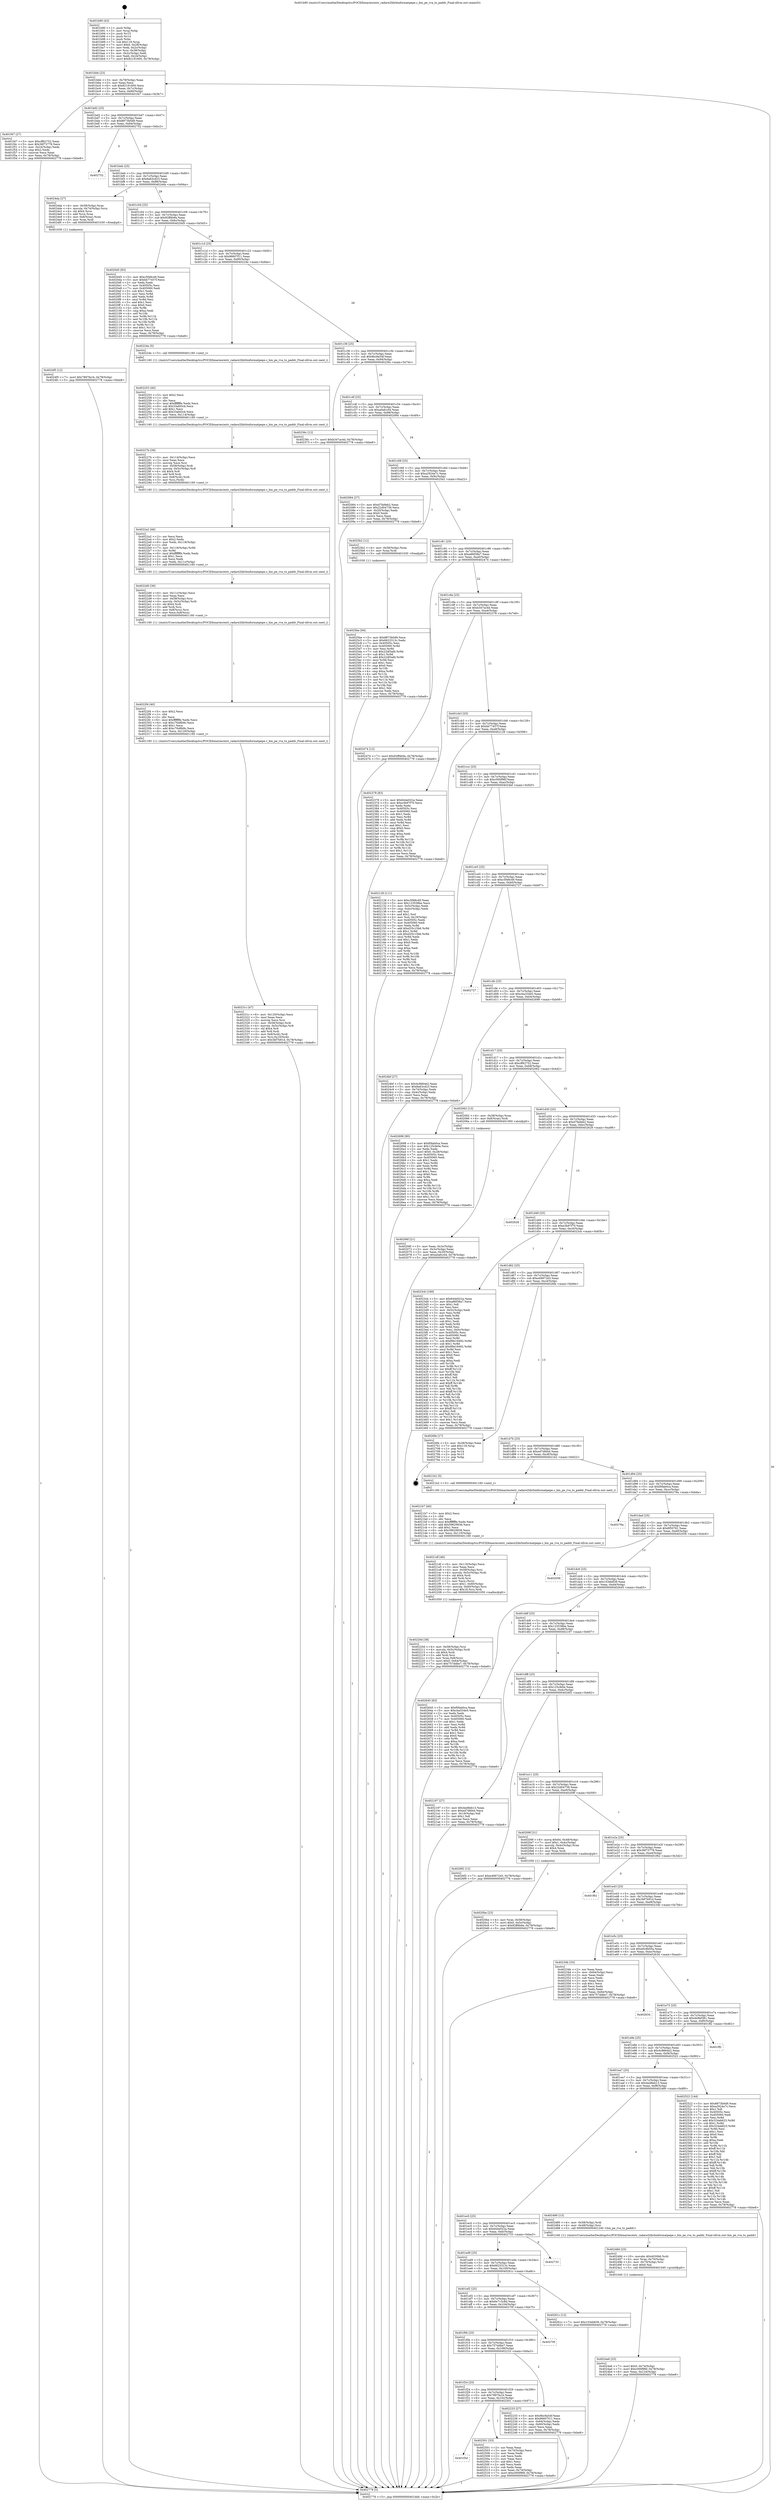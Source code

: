 digraph "0x401b90" {
  label = "0x401b90 (/mnt/c/Users/mathe/Desktop/tcc/POCII/binaries/extr_radare2librbinformatpepe.c_bin_pe_rva_to_paddr_Final-ollvm.out::main(0))"
  labelloc = "t"
  node[shape=record]

  Entry [label="",width=0.3,height=0.3,shape=circle,fillcolor=black,style=filled]
  "0x401bbb" [label="{
     0x401bbb [23]\l
     | [instrs]\l
     &nbsp;&nbsp;0x401bbb \<+3\>: mov -0x78(%rbp),%eax\l
     &nbsp;&nbsp;0x401bbe \<+2\>: mov %eax,%ecx\l
     &nbsp;&nbsp;0x401bc0 \<+6\>: sub $0x82191600,%ecx\l
     &nbsp;&nbsp;0x401bc6 \<+3\>: mov %eax,-0x7c(%rbp)\l
     &nbsp;&nbsp;0x401bc9 \<+3\>: mov %ecx,-0x80(%rbp)\l
     &nbsp;&nbsp;0x401bcc \<+6\>: je 0000000000401f47 \<main+0x3b7\>\l
  }"]
  "0x401f47" [label="{
     0x401f47 [27]\l
     | [instrs]\l
     &nbsp;&nbsp;0x401f47 \<+5\>: mov $0xcff42752,%eax\l
     &nbsp;&nbsp;0x401f4c \<+5\>: mov $0x36f73778,%ecx\l
     &nbsp;&nbsp;0x401f51 \<+3\>: mov -0x24(%rbp),%edx\l
     &nbsp;&nbsp;0x401f54 \<+3\>: cmp $0x2,%edx\l
     &nbsp;&nbsp;0x401f57 \<+3\>: cmovne %ecx,%eax\l
     &nbsp;&nbsp;0x401f5a \<+3\>: mov %eax,-0x78(%rbp)\l
     &nbsp;&nbsp;0x401f5d \<+5\>: jmp 0000000000402778 \<main+0xbe8\>\l
  }"]
  "0x401bd2" [label="{
     0x401bd2 [25]\l
     | [instrs]\l
     &nbsp;&nbsp;0x401bd2 \<+5\>: jmp 0000000000401bd7 \<main+0x47\>\l
     &nbsp;&nbsp;0x401bd7 \<+3\>: mov -0x7c(%rbp),%eax\l
     &nbsp;&nbsp;0x401bda \<+5\>: sub $0x8873b0d9,%eax\l
     &nbsp;&nbsp;0x401bdf \<+6\>: mov %eax,-0x84(%rbp)\l
     &nbsp;&nbsp;0x401be5 \<+6\>: je 0000000000402752 \<main+0xbc2\>\l
  }"]
  "0x402778" [label="{
     0x402778 [5]\l
     | [instrs]\l
     &nbsp;&nbsp;0x402778 \<+5\>: jmp 0000000000401bbb \<main+0x2b\>\l
  }"]
  "0x401b90" [label="{
     0x401b90 [43]\l
     | [instrs]\l
     &nbsp;&nbsp;0x401b90 \<+1\>: push %rbp\l
     &nbsp;&nbsp;0x401b91 \<+3\>: mov %rsp,%rbp\l
     &nbsp;&nbsp;0x401b94 \<+2\>: push %r15\l
     &nbsp;&nbsp;0x401b96 \<+2\>: push %r14\l
     &nbsp;&nbsp;0x401b98 \<+1\>: push %rbx\l
     &nbsp;&nbsp;0x401b99 \<+7\>: sub $0x118,%rsp\l
     &nbsp;&nbsp;0x401ba0 \<+7\>: movl $0x0,-0x28(%rbp)\l
     &nbsp;&nbsp;0x401ba7 \<+3\>: mov %edi,-0x2c(%rbp)\l
     &nbsp;&nbsp;0x401baa \<+4\>: mov %rsi,-0x38(%rbp)\l
     &nbsp;&nbsp;0x401bae \<+3\>: mov -0x2c(%rbp),%edi\l
     &nbsp;&nbsp;0x401bb1 \<+3\>: mov %edi,-0x24(%rbp)\l
     &nbsp;&nbsp;0x401bb4 \<+7\>: movl $0x82191600,-0x78(%rbp)\l
  }"]
  Exit [label="",width=0.3,height=0.3,shape=circle,fillcolor=black,style=filled,peripheries=2]
  "0x402752" [label="{
     0x402752\l
  }", style=dashed]
  "0x401beb" [label="{
     0x401beb [25]\l
     | [instrs]\l
     &nbsp;&nbsp;0x401beb \<+5\>: jmp 0000000000401bf0 \<main+0x60\>\l
     &nbsp;&nbsp;0x401bf0 \<+3\>: mov -0x7c(%rbp),%eax\l
     &nbsp;&nbsp;0x401bf3 \<+5\>: sub $0x8a63cd23,%eax\l
     &nbsp;&nbsp;0x401bf8 \<+6\>: mov %eax,-0x88(%rbp)\l
     &nbsp;&nbsp;0x401bfe \<+6\>: je 00000000004024da \<main+0x94a\>\l
  }"]
  "0x4025be" [label="{
     0x4025be [94]\l
     | [instrs]\l
     &nbsp;&nbsp;0x4025be \<+5\>: mov $0x8873b0d9,%ecx\l
     &nbsp;&nbsp;0x4025c3 \<+5\>: mov $0x6623313c,%edx\l
     &nbsp;&nbsp;0x4025c8 \<+7\>: mov 0x40505c,%esi\l
     &nbsp;&nbsp;0x4025cf \<+8\>: mov 0x405060,%r8d\l
     &nbsp;&nbsp;0x4025d7 \<+3\>: mov %esi,%r9d\l
     &nbsp;&nbsp;0x4025da \<+7\>: sub $0x22df3afd,%r9d\l
     &nbsp;&nbsp;0x4025e1 \<+4\>: sub $0x1,%r9d\l
     &nbsp;&nbsp;0x4025e5 \<+7\>: add $0x22df3afd,%r9d\l
     &nbsp;&nbsp;0x4025ec \<+4\>: imul %r9d,%esi\l
     &nbsp;&nbsp;0x4025f0 \<+3\>: and $0x1,%esi\l
     &nbsp;&nbsp;0x4025f3 \<+3\>: cmp $0x0,%esi\l
     &nbsp;&nbsp;0x4025f6 \<+4\>: sete %r10b\l
     &nbsp;&nbsp;0x4025fa \<+4\>: cmp $0xa,%r8d\l
     &nbsp;&nbsp;0x4025fe \<+4\>: setl %r11b\l
     &nbsp;&nbsp;0x402602 \<+3\>: mov %r10b,%bl\l
     &nbsp;&nbsp;0x402605 \<+3\>: and %r11b,%bl\l
     &nbsp;&nbsp;0x402608 \<+3\>: xor %r11b,%r10b\l
     &nbsp;&nbsp;0x40260b \<+3\>: or %r10b,%bl\l
     &nbsp;&nbsp;0x40260e \<+3\>: test $0x1,%bl\l
     &nbsp;&nbsp;0x402611 \<+3\>: cmovne %edx,%ecx\l
     &nbsp;&nbsp;0x402614 \<+3\>: mov %ecx,-0x78(%rbp)\l
     &nbsp;&nbsp;0x402617 \<+5\>: jmp 0000000000402778 \<main+0xbe8\>\l
  }"]
  "0x4024da" [label="{
     0x4024da [27]\l
     | [instrs]\l
     &nbsp;&nbsp;0x4024da \<+4\>: mov -0x58(%rbp),%rax\l
     &nbsp;&nbsp;0x4024de \<+4\>: movslq -0x74(%rbp),%rcx\l
     &nbsp;&nbsp;0x4024e2 \<+4\>: shl $0x4,%rcx\l
     &nbsp;&nbsp;0x4024e6 \<+3\>: add %rcx,%rax\l
     &nbsp;&nbsp;0x4024e9 \<+4\>: mov 0x8(%rax),%rax\l
     &nbsp;&nbsp;0x4024ed \<+3\>: mov %rax,%rdi\l
     &nbsp;&nbsp;0x4024f0 \<+5\>: call 0000000000401030 \<free@plt\>\l
     | [calls]\l
     &nbsp;&nbsp;0x401030 \{1\} (unknown)\l
  }"]
  "0x401c04" [label="{
     0x401c04 [25]\l
     | [instrs]\l
     &nbsp;&nbsp;0x401c04 \<+5\>: jmp 0000000000401c09 \<main+0x79\>\l
     &nbsp;&nbsp;0x401c09 \<+3\>: mov -0x7c(%rbp),%eax\l
     &nbsp;&nbsp;0x401c0c \<+5\>: sub $0x92ff4b9a,%eax\l
     &nbsp;&nbsp;0x401c11 \<+6\>: mov %eax,-0x8c(%rbp)\l
     &nbsp;&nbsp;0x401c17 \<+6\>: je 00000000004020d5 \<main+0x545\>\l
  }"]
  "0x401f3d" [label="{
     0x401f3d\l
  }", style=dashed]
  "0x4020d5" [label="{
     0x4020d5 [83]\l
     | [instrs]\l
     &nbsp;&nbsp;0x4020d5 \<+5\>: mov $0xc5f48c49,%eax\l
     &nbsp;&nbsp;0x4020da \<+5\>: mov $0xbb77457f,%ecx\l
     &nbsp;&nbsp;0x4020df \<+2\>: xor %edx,%edx\l
     &nbsp;&nbsp;0x4020e1 \<+7\>: mov 0x40505c,%esi\l
     &nbsp;&nbsp;0x4020e8 \<+7\>: mov 0x405060,%edi\l
     &nbsp;&nbsp;0x4020ef \<+3\>: sub $0x1,%edx\l
     &nbsp;&nbsp;0x4020f2 \<+3\>: mov %esi,%r8d\l
     &nbsp;&nbsp;0x4020f5 \<+3\>: add %edx,%r8d\l
     &nbsp;&nbsp;0x4020f8 \<+4\>: imul %r8d,%esi\l
     &nbsp;&nbsp;0x4020fc \<+3\>: and $0x1,%esi\l
     &nbsp;&nbsp;0x4020ff \<+3\>: cmp $0x0,%esi\l
     &nbsp;&nbsp;0x402102 \<+4\>: sete %r9b\l
     &nbsp;&nbsp;0x402106 \<+3\>: cmp $0xa,%edi\l
     &nbsp;&nbsp;0x402109 \<+4\>: setl %r10b\l
     &nbsp;&nbsp;0x40210d \<+3\>: mov %r9b,%r11b\l
     &nbsp;&nbsp;0x402110 \<+3\>: and %r10b,%r11b\l
     &nbsp;&nbsp;0x402113 \<+3\>: xor %r10b,%r9b\l
     &nbsp;&nbsp;0x402116 \<+3\>: or %r9b,%r11b\l
     &nbsp;&nbsp;0x402119 \<+4\>: test $0x1,%r11b\l
     &nbsp;&nbsp;0x40211d \<+3\>: cmovne %ecx,%eax\l
     &nbsp;&nbsp;0x402120 \<+3\>: mov %eax,-0x78(%rbp)\l
     &nbsp;&nbsp;0x402123 \<+5\>: jmp 0000000000402778 \<main+0xbe8\>\l
  }"]
  "0x401c1d" [label="{
     0x401c1d [25]\l
     | [instrs]\l
     &nbsp;&nbsp;0x401c1d \<+5\>: jmp 0000000000401c22 \<main+0x92\>\l
     &nbsp;&nbsp;0x401c22 \<+3\>: mov -0x7c(%rbp),%eax\l
     &nbsp;&nbsp;0x401c25 \<+5\>: sub $0x96607f11,%eax\l
     &nbsp;&nbsp;0x401c2a \<+6\>: mov %eax,-0x90(%rbp)\l
     &nbsp;&nbsp;0x401c30 \<+6\>: je 000000000040224e \<main+0x6be\>\l
  }"]
  "0x402501" [label="{
     0x402501 [33]\l
     | [instrs]\l
     &nbsp;&nbsp;0x402501 \<+2\>: xor %eax,%eax\l
     &nbsp;&nbsp;0x402503 \<+3\>: mov -0x74(%rbp),%ecx\l
     &nbsp;&nbsp;0x402506 \<+2\>: mov %eax,%edx\l
     &nbsp;&nbsp;0x402508 \<+2\>: sub %ecx,%edx\l
     &nbsp;&nbsp;0x40250a \<+2\>: mov %eax,%ecx\l
     &nbsp;&nbsp;0x40250c \<+3\>: sub $0x1,%ecx\l
     &nbsp;&nbsp;0x40250f \<+2\>: add %ecx,%edx\l
     &nbsp;&nbsp;0x402511 \<+2\>: sub %edx,%eax\l
     &nbsp;&nbsp;0x402513 \<+3\>: mov %eax,-0x74(%rbp)\l
     &nbsp;&nbsp;0x402516 \<+7\>: movl $0xc000f96f,-0x78(%rbp)\l
     &nbsp;&nbsp;0x40251d \<+5\>: jmp 0000000000402778 \<main+0xbe8\>\l
  }"]
  "0x40224e" [label="{
     0x40224e [5]\l
     | [instrs]\l
     &nbsp;&nbsp;0x40224e \<+5\>: call 0000000000401160 \<next_i\>\l
     | [calls]\l
     &nbsp;&nbsp;0x401160 \{1\} (/mnt/c/Users/mathe/Desktop/tcc/POCII/binaries/extr_radare2librbinformatpepe.c_bin_pe_rva_to_paddr_Final-ollvm.out::next_i)\l
  }"]
  "0x401c36" [label="{
     0x401c36 [25]\l
     | [instrs]\l
     &nbsp;&nbsp;0x401c36 \<+5\>: jmp 0000000000401c3b \<main+0xab\>\l
     &nbsp;&nbsp;0x401c3b \<+3\>: mov -0x7c(%rbp),%eax\l
     &nbsp;&nbsp;0x401c3e \<+5\>: sub $0x9bc9a54f,%eax\l
     &nbsp;&nbsp;0x401c43 \<+6\>: mov %eax,-0x94(%rbp)\l
     &nbsp;&nbsp;0x401c49 \<+6\>: je 000000000040236c \<main+0x7dc\>\l
  }"]
  "0x4024f5" [label="{
     0x4024f5 [12]\l
     | [instrs]\l
     &nbsp;&nbsp;0x4024f5 \<+7\>: movl $0x7897fa1b,-0x78(%rbp)\l
     &nbsp;&nbsp;0x4024fc \<+5\>: jmp 0000000000402778 \<main+0xbe8\>\l
  }"]
  "0x40236c" [label="{
     0x40236c [12]\l
     | [instrs]\l
     &nbsp;&nbsp;0x40236c \<+7\>: movl $0xb347ac4d,-0x78(%rbp)\l
     &nbsp;&nbsp;0x402373 \<+5\>: jmp 0000000000402778 \<main+0xbe8\>\l
  }"]
  "0x401c4f" [label="{
     0x401c4f [25]\l
     | [instrs]\l
     &nbsp;&nbsp;0x401c4f \<+5\>: jmp 0000000000401c54 \<main+0xc4\>\l
     &nbsp;&nbsp;0x401c54 \<+3\>: mov -0x7c(%rbp),%eax\l
     &nbsp;&nbsp;0x401c57 \<+5\>: sub $0xa0afcc04,%eax\l
     &nbsp;&nbsp;0x401c5c \<+6\>: mov %eax,-0x98(%rbp)\l
     &nbsp;&nbsp;0x401c62 \<+6\>: je 0000000000402084 \<main+0x4f4\>\l
  }"]
  "0x4024a6" [label="{
     0x4024a6 [25]\l
     | [instrs]\l
     &nbsp;&nbsp;0x4024a6 \<+7\>: movl $0x0,-0x74(%rbp)\l
     &nbsp;&nbsp;0x4024ad \<+7\>: movl $0xc000f96f,-0x78(%rbp)\l
     &nbsp;&nbsp;0x4024b4 \<+6\>: mov %eax,-0x124(%rbp)\l
     &nbsp;&nbsp;0x4024ba \<+5\>: jmp 0000000000402778 \<main+0xbe8\>\l
  }"]
  "0x402084" [label="{
     0x402084 [27]\l
     | [instrs]\l
     &nbsp;&nbsp;0x402084 \<+5\>: mov $0xd7fa9eb2,%eax\l
     &nbsp;&nbsp;0x402089 \<+5\>: mov $0x22d04739,%ecx\l
     &nbsp;&nbsp;0x40208e \<+3\>: mov -0x20(%rbp),%edx\l
     &nbsp;&nbsp;0x402091 \<+3\>: cmp $0x0,%edx\l
     &nbsp;&nbsp;0x402094 \<+3\>: cmove %ecx,%eax\l
     &nbsp;&nbsp;0x402097 \<+3\>: mov %eax,-0x78(%rbp)\l
     &nbsp;&nbsp;0x40209a \<+5\>: jmp 0000000000402778 \<main+0xbe8\>\l
  }"]
  "0x401c68" [label="{
     0x401c68 [25]\l
     | [instrs]\l
     &nbsp;&nbsp;0x401c68 \<+5\>: jmp 0000000000401c6d \<main+0xdd\>\l
     &nbsp;&nbsp;0x401c6d \<+3\>: mov -0x7c(%rbp),%eax\l
     &nbsp;&nbsp;0x401c70 \<+5\>: sub $0xa2924a7c,%eax\l
     &nbsp;&nbsp;0x401c75 \<+6\>: mov %eax,-0x9c(%rbp)\l
     &nbsp;&nbsp;0x401c7b \<+6\>: je 00000000004025b2 \<main+0xa22\>\l
  }"]
  "0x40248d" [label="{
     0x40248d [25]\l
     | [instrs]\l
     &nbsp;&nbsp;0x40248d \<+10\>: movabs $0x4030b6,%rdi\l
     &nbsp;&nbsp;0x402497 \<+4\>: mov %rax,-0x70(%rbp)\l
     &nbsp;&nbsp;0x40249b \<+4\>: mov -0x70(%rbp),%rsi\l
     &nbsp;&nbsp;0x40249f \<+2\>: mov $0x0,%al\l
     &nbsp;&nbsp;0x4024a1 \<+5\>: call 0000000000401040 \<printf@plt\>\l
     | [calls]\l
     &nbsp;&nbsp;0x401040 \{1\} (unknown)\l
  }"]
  "0x4025b2" [label="{
     0x4025b2 [12]\l
     | [instrs]\l
     &nbsp;&nbsp;0x4025b2 \<+4\>: mov -0x58(%rbp),%rax\l
     &nbsp;&nbsp;0x4025b6 \<+3\>: mov %rax,%rdi\l
     &nbsp;&nbsp;0x4025b9 \<+5\>: call 0000000000401030 \<free@plt\>\l
     | [calls]\l
     &nbsp;&nbsp;0x401030 \{1\} (unknown)\l
  }"]
  "0x401c81" [label="{
     0x401c81 [25]\l
     | [instrs]\l
     &nbsp;&nbsp;0x401c81 \<+5\>: jmp 0000000000401c86 \<main+0xf6\>\l
     &nbsp;&nbsp;0x401c86 \<+3\>: mov -0x7c(%rbp),%eax\l
     &nbsp;&nbsp;0x401c89 \<+5\>: sub $0xa86f38a7,%eax\l
     &nbsp;&nbsp;0x401c8e \<+6\>: mov %eax,-0xa0(%rbp)\l
     &nbsp;&nbsp;0x401c94 \<+6\>: je 0000000000402474 \<main+0x8e4\>\l
  }"]
  "0x40231c" [label="{
     0x40231c [47]\l
     | [instrs]\l
     &nbsp;&nbsp;0x40231c \<+6\>: mov -0x120(%rbp),%ecx\l
     &nbsp;&nbsp;0x402322 \<+3\>: imul %eax,%ecx\l
     &nbsp;&nbsp;0x402325 \<+3\>: movslq %ecx,%rsi\l
     &nbsp;&nbsp;0x402328 \<+4\>: mov -0x58(%rbp),%rdi\l
     &nbsp;&nbsp;0x40232c \<+4\>: movslq -0x5c(%rbp),%r8\l
     &nbsp;&nbsp;0x402330 \<+4\>: shl $0x4,%r8\l
     &nbsp;&nbsp;0x402334 \<+3\>: add %r8,%rdi\l
     &nbsp;&nbsp;0x402337 \<+4\>: mov 0x8(%rdi),%rdi\l
     &nbsp;&nbsp;0x40233b \<+4\>: mov %rsi,0x10(%rdi)\l
     &nbsp;&nbsp;0x40233f \<+7\>: movl $0x3bf7b91d,-0x78(%rbp)\l
     &nbsp;&nbsp;0x402346 \<+5\>: jmp 0000000000402778 \<main+0xbe8\>\l
  }"]
  "0x402474" [label="{
     0x402474 [12]\l
     | [instrs]\l
     &nbsp;&nbsp;0x402474 \<+7\>: movl $0x92ff4b9a,-0x78(%rbp)\l
     &nbsp;&nbsp;0x40247b \<+5\>: jmp 0000000000402778 \<main+0xbe8\>\l
  }"]
  "0x401c9a" [label="{
     0x401c9a [25]\l
     | [instrs]\l
     &nbsp;&nbsp;0x401c9a \<+5\>: jmp 0000000000401c9f \<main+0x10f\>\l
     &nbsp;&nbsp;0x401c9f \<+3\>: mov -0x7c(%rbp),%eax\l
     &nbsp;&nbsp;0x401ca2 \<+5\>: sub $0xb347ac4d,%eax\l
     &nbsp;&nbsp;0x401ca7 \<+6\>: mov %eax,-0xa4(%rbp)\l
     &nbsp;&nbsp;0x401cad \<+6\>: je 0000000000402378 \<main+0x7e8\>\l
  }"]
  "0x4022f4" [label="{
     0x4022f4 [40]\l
     | [instrs]\l
     &nbsp;&nbsp;0x4022f4 \<+5\>: mov $0x2,%ecx\l
     &nbsp;&nbsp;0x4022f9 \<+1\>: cltd\l
     &nbsp;&nbsp;0x4022fa \<+2\>: idiv %ecx\l
     &nbsp;&nbsp;0x4022fc \<+6\>: imul $0xfffffffe,%edx,%ecx\l
     &nbsp;&nbsp;0x402302 \<+6\>: sub $0xc7648b9c,%ecx\l
     &nbsp;&nbsp;0x402308 \<+3\>: add $0x1,%ecx\l
     &nbsp;&nbsp;0x40230b \<+6\>: add $0xc7648b9c,%ecx\l
     &nbsp;&nbsp;0x402311 \<+6\>: mov %ecx,-0x120(%rbp)\l
     &nbsp;&nbsp;0x402317 \<+5\>: call 0000000000401160 \<next_i\>\l
     | [calls]\l
     &nbsp;&nbsp;0x401160 \{1\} (/mnt/c/Users/mathe/Desktop/tcc/POCII/binaries/extr_radare2librbinformatpepe.c_bin_pe_rva_to_paddr_Final-ollvm.out::next_i)\l
  }"]
  "0x402378" [label="{
     0x402378 [83]\l
     | [instrs]\l
     &nbsp;&nbsp;0x402378 \<+5\>: mov $0x644e022a,%eax\l
     &nbsp;&nbsp;0x40237d \<+5\>: mov $0xe3b97f70,%ecx\l
     &nbsp;&nbsp;0x402382 \<+2\>: xor %edx,%edx\l
     &nbsp;&nbsp;0x402384 \<+7\>: mov 0x40505c,%esi\l
     &nbsp;&nbsp;0x40238b \<+7\>: mov 0x405060,%edi\l
     &nbsp;&nbsp;0x402392 \<+3\>: sub $0x1,%edx\l
     &nbsp;&nbsp;0x402395 \<+3\>: mov %esi,%r8d\l
     &nbsp;&nbsp;0x402398 \<+3\>: add %edx,%r8d\l
     &nbsp;&nbsp;0x40239b \<+4\>: imul %r8d,%esi\l
     &nbsp;&nbsp;0x40239f \<+3\>: and $0x1,%esi\l
     &nbsp;&nbsp;0x4023a2 \<+3\>: cmp $0x0,%esi\l
     &nbsp;&nbsp;0x4023a5 \<+4\>: sete %r9b\l
     &nbsp;&nbsp;0x4023a9 \<+3\>: cmp $0xa,%edi\l
     &nbsp;&nbsp;0x4023ac \<+4\>: setl %r10b\l
     &nbsp;&nbsp;0x4023b0 \<+3\>: mov %r9b,%r11b\l
     &nbsp;&nbsp;0x4023b3 \<+3\>: and %r10b,%r11b\l
     &nbsp;&nbsp;0x4023b6 \<+3\>: xor %r10b,%r9b\l
     &nbsp;&nbsp;0x4023b9 \<+3\>: or %r9b,%r11b\l
     &nbsp;&nbsp;0x4023bc \<+4\>: test $0x1,%r11b\l
     &nbsp;&nbsp;0x4023c0 \<+3\>: cmovne %ecx,%eax\l
     &nbsp;&nbsp;0x4023c3 \<+3\>: mov %eax,-0x78(%rbp)\l
     &nbsp;&nbsp;0x4023c6 \<+5\>: jmp 0000000000402778 \<main+0xbe8\>\l
  }"]
  "0x401cb3" [label="{
     0x401cb3 [25]\l
     | [instrs]\l
     &nbsp;&nbsp;0x401cb3 \<+5\>: jmp 0000000000401cb8 \<main+0x128\>\l
     &nbsp;&nbsp;0x401cb8 \<+3\>: mov -0x7c(%rbp),%eax\l
     &nbsp;&nbsp;0x401cbb \<+5\>: sub $0xbb77457f,%eax\l
     &nbsp;&nbsp;0x401cc0 \<+6\>: mov %eax,-0xa8(%rbp)\l
     &nbsp;&nbsp;0x401cc6 \<+6\>: je 0000000000402128 \<main+0x598\>\l
  }"]
  "0x4022d0" [label="{
     0x4022d0 [36]\l
     | [instrs]\l
     &nbsp;&nbsp;0x4022d0 \<+6\>: mov -0x11c(%rbp),%ecx\l
     &nbsp;&nbsp;0x4022d6 \<+3\>: imul %eax,%ecx\l
     &nbsp;&nbsp;0x4022d9 \<+4\>: mov -0x58(%rbp),%rsi\l
     &nbsp;&nbsp;0x4022dd \<+4\>: movslq -0x5c(%rbp),%rdi\l
     &nbsp;&nbsp;0x4022e1 \<+4\>: shl $0x4,%rdi\l
     &nbsp;&nbsp;0x4022e5 \<+3\>: add %rdi,%rsi\l
     &nbsp;&nbsp;0x4022e8 \<+4\>: mov 0x8(%rsi),%rsi\l
     &nbsp;&nbsp;0x4022ec \<+3\>: mov %ecx,0x8(%rsi)\l
     &nbsp;&nbsp;0x4022ef \<+5\>: call 0000000000401160 \<next_i\>\l
     | [calls]\l
     &nbsp;&nbsp;0x401160 \{1\} (/mnt/c/Users/mathe/Desktop/tcc/POCII/binaries/extr_radare2librbinformatpepe.c_bin_pe_rva_to_paddr_Final-ollvm.out::next_i)\l
  }"]
  "0x402128" [label="{
     0x402128 [111]\l
     | [instrs]\l
     &nbsp;&nbsp;0x402128 \<+5\>: mov $0xc5f48c49,%eax\l
     &nbsp;&nbsp;0x40212d \<+5\>: mov $0x123538be,%ecx\l
     &nbsp;&nbsp;0x402132 \<+3\>: mov -0x5c(%rbp),%edx\l
     &nbsp;&nbsp;0x402135 \<+3\>: cmp -0x4c(%rbp),%edx\l
     &nbsp;&nbsp;0x402138 \<+4\>: setl %sil\l
     &nbsp;&nbsp;0x40213c \<+4\>: and $0x1,%sil\l
     &nbsp;&nbsp;0x402140 \<+4\>: mov %sil,-0x19(%rbp)\l
     &nbsp;&nbsp;0x402144 \<+7\>: mov 0x40505c,%edx\l
     &nbsp;&nbsp;0x40214b \<+7\>: mov 0x405060,%edi\l
     &nbsp;&nbsp;0x402152 \<+3\>: mov %edx,%r8d\l
     &nbsp;&nbsp;0x402155 \<+7\>: add $0xd35c15b6,%r8d\l
     &nbsp;&nbsp;0x40215c \<+4\>: sub $0x1,%r8d\l
     &nbsp;&nbsp;0x402160 \<+7\>: sub $0xd35c15b6,%r8d\l
     &nbsp;&nbsp;0x402167 \<+4\>: imul %r8d,%edx\l
     &nbsp;&nbsp;0x40216b \<+3\>: and $0x1,%edx\l
     &nbsp;&nbsp;0x40216e \<+3\>: cmp $0x0,%edx\l
     &nbsp;&nbsp;0x402171 \<+4\>: sete %sil\l
     &nbsp;&nbsp;0x402175 \<+3\>: cmp $0xa,%edi\l
     &nbsp;&nbsp;0x402178 \<+4\>: setl %r9b\l
     &nbsp;&nbsp;0x40217c \<+3\>: mov %sil,%r10b\l
     &nbsp;&nbsp;0x40217f \<+3\>: and %r9b,%r10b\l
     &nbsp;&nbsp;0x402182 \<+3\>: xor %r9b,%sil\l
     &nbsp;&nbsp;0x402185 \<+3\>: or %sil,%r10b\l
     &nbsp;&nbsp;0x402188 \<+4\>: test $0x1,%r10b\l
     &nbsp;&nbsp;0x40218c \<+3\>: cmovne %ecx,%eax\l
     &nbsp;&nbsp;0x40218f \<+3\>: mov %eax,-0x78(%rbp)\l
     &nbsp;&nbsp;0x402192 \<+5\>: jmp 0000000000402778 \<main+0xbe8\>\l
  }"]
  "0x401ccc" [label="{
     0x401ccc [25]\l
     | [instrs]\l
     &nbsp;&nbsp;0x401ccc \<+5\>: jmp 0000000000401cd1 \<main+0x141\>\l
     &nbsp;&nbsp;0x401cd1 \<+3\>: mov -0x7c(%rbp),%eax\l
     &nbsp;&nbsp;0x401cd4 \<+5\>: sub $0xc000f96f,%eax\l
     &nbsp;&nbsp;0x401cd9 \<+6\>: mov %eax,-0xac(%rbp)\l
     &nbsp;&nbsp;0x401cdf \<+6\>: je 00000000004024bf \<main+0x92f\>\l
  }"]
  "0x4022a2" [label="{
     0x4022a2 [46]\l
     | [instrs]\l
     &nbsp;&nbsp;0x4022a2 \<+2\>: xor %ecx,%ecx\l
     &nbsp;&nbsp;0x4022a4 \<+5\>: mov $0x2,%edx\l
     &nbsp;&nbsp;0x4022a9 \<+6\>: mov %edx,-0x118(%rbp)\l
     &nbsp;&nbsp;0x4022af \<+1\>: cltd\l
     &nbsp;&nbsp;0x4022b0 \<+7\>: mov -0x118(%rbp),%r9d\l
     &nbsp;&nbsp;0x4022b7 \<+3\>: idiv %r9d\l
     &nbsp;&nbsp;0x4022ba \<+6\>: imul $0xfffffffe,%edx,%edx\l
     &nbsp;&nbsp;0x4022c0 \<+3\>: sub $0x1,%ecx\l
     &nbsp;&nbsp;0x4022c3 \<+2\>: sub %ecx,%edx\l
     &nbsp;&nbsp;0x4022c5 \<+6\>: mov %edx,-0x11c(%rbp)\l
     &nbsp;&nbsp;0x4022cb \<+5\>: call 0000000000401160 \<next_i\>\l
     | [calls]\l
     &nbsp;&nbsp;0x401160 \{1\} (/mnt/c/Users/mathe/Desktop/tcc/POCII/binaries/extr_radare2librbinformatpepe.c_bin_pe_rva_to_paddr_Final-ollvm.out::next_i)\l
  }"]
  "0x4024bf" [label="{
     0x4024bf [27]\l
     | [instrs]\l
     &nbsp;&nbsp;0x4024bf \<+5\>: mov $0x4c8664e2,%eax\l
     &nbsp;&nbsp;0x4024c4 \<+5\>: mov $0x8a63cd23,%ecx\l
     &nbsp;&nbsp;0x4024c9 \<+3\>: mov -0x74(%rbp),%edx\l
     &nbsp;&nbsp;0x4024cc \<+3\>: cmp -0x4c(%rbp),%edx\l
     &nbsp;&nbsp;0x4024cf \<+3\>: cmovl %ecx,%eax\l
     &nbsp;&nbsp;0x4024d2 \<+3\>: mov %eax,-0x78(%rbp)\l
     &nbsp;&nbsp;0x4024d5 \<+5\>: jmp 0000000000402778 \<main+0xbe8\>\l
  }"]
  "0x401ce5" [label="{
     0x401ce5 [25]\l
     | [instrs]\l
     &nbsp;&nbsp;0x401ce5 \<+5\>: jmp 0000000000401cea \<main+0x15a\>\l
     &nbsp;&nbsp;0x401cea \<+3\>: mov -0x7c(%rbp),%eax\l
     &nbsp;&nbsp;0x401ced \<+5\>: sub $0xc5f48c49,%eax\l
     &nbsp;&nbsp;0x401cf2 \<+6\>: mov %eax,-0xb0(%rbp)\l
     &nbsp;&nbsp;0x401cf8 \<+6\>: je 0000000000402727 \<main+0xb97\>\l
  }"]
  "0x40227b" [label="{
     0x40227b [39]\l
     | [instrs]\l
     &nbsp;&nbsp;0x40227b \<+6\>: mov -0x114(%rbp),%ecx\l
     &nbsp;&nbsp;0x402281 \<+3\>: imul %eax,%ecx\l
     &nbsp;&nbsp;0x402284 \<+3\>: movslq %ecx,%rsi\l
     &nbsp;&nbsp;0x402287 \<+4\>: mov -0x58(%rbp),%rdi\l
     &nbsp;&nbsp;0x40228b \<+4\>: movslq -0x5c(%rbp),%r8\l
     &nbsp;&nbsp;0x40228f \<+4\>: shl $0x4,%r8\l
     &nbsp;&nbsp;0x402293 \<+3\>: add %r8,%rdi\l
     &nbsp;&nbsp;0x402296 \<+4\>: mov 0x8(%rdi),%rdi\l
     &nbsp;&nbsp;0x40229a \<+3\>: mov %rsi,(%rdi)\l
     &nbsp;&nbsp;0x40229d \<+5\>: call 0000000000401160 \<next_i\>\l
     | [calls]\l
     &nbsp;&nbsp;0x401160 \{1\} (/mnt/c/Users/mathe/Desktop/tcc/POCII/binaries/extr_radare2librbinformatpepe.c_bin_pe_rva_to_paddr_Final-ollvm.out::next_i)\l
  }"]
  "0x402727" [label="{
     0x402727\l
  }", style=dashed]
  "0x401cfe" [label="{
     0x401cfe [25]\l
     | [instrs]\l
     &nbsp;&nbsp;0x401cfe \<+5\>: jmp 0000000000401d03 \<main+0x173\>\l
     &nbsp;&nbsp;0x401d03 \<+3\>: mov -0x7c(%rbp),%eax\l
     &nbsp;&nbsp;0x401d06 \<+5\>: sub $0xcba334e5,%eax\l
     &nbsp;&nbsp;0x401d0b \<+6\>: mov %eax,-0xb4(%rbp)\l
     &nbsp;&nbsp;0x401d11 \<+6\>: je 0000000000402698 \<main+0xb08\>\l
  }"]
  "0x402253" [label="{
     0x402253 [40]\l
     | [instrs]\l
     &nbsp;&nbsp;0x402253 \<+5\>: mov $0x2,%ecx\l
     &nbsp;&nbsp;0x402258 \<+1\>: cltd\l
     &nbsp;&nbsp;0x402259 \<+2\>: idiv %ecx\l
     &nbsp;&nbsp;0x40225b \<+6\>: imul $0xfffffffe,%edx,%ecx\l
     &nbsp;&nbsp;0x402261 \<+6\>: sub $0x33afd3cb,%ecx\l
     &nbsp;&nbsp;0x402267 \<+3\>: add $0x1,%ecx\l
     &nbsp;&nbsp;0x40226a \<+6\>: add $0x33afd3cb,%ecx\l
     &nbsp;&nbsp;0x402270 \<+6\>: mov %ecx,-0x114(%rbp)\l
     &nbsp;&nbsp;0x402276 \<+5\>: call 0000000000401160 \<next_i\>\l
     | [calls]\l
     &nbsp;&nbsp;0x401160 \{1\} (/mnt/c/Users/mathe/Desktop/tcc/POCII/binaries/extr_radare2librbinformatpepe.c_bin_pe_rva_to_paddr_Final-ollvm.out::next_i)\l
  }"]
  "0x402698" [label="{
     0x402698 [90]\l
     | [instrs]\l
     &nbsp;&nbsp;0x402698 \<+5\>: mov $0xf0fab0ca,%eax\l
     &nbsp;&nbsp;0x40269d \<+5\>: mov $0x125cfe0e,%ecx\l
     &nbsp;&nbsp;0x4026a2 \<+2\>: xor %edx,%edx\l
     &nbsp;&nbsp;0x4026a4 \<+7\>: movl $0x0,-0x28(%rbp)\l
     &nbsp;&nbsp;0x4026ab \<+7\>: mov 0x40505c,%esi\l
     &nbsp;&nbsp;0x4026b2 \<+7\>: mov 0x405060,%edi\l
     &nbsp;&nbsp;0x4026b9 \<+3\>: sub $0x1,%edx\l
     &nbsp;&nbsp;0x4026bc \<+3\>: mov %esi,%r8d\l
     &nbsp;&nbsp;0x4026bf \<+3\>: add %edx,%r8d\l
     &nbsp;&nbsp;0x4026c2 \<+4\>: imul %r8d,%esi\l
     &nbsp;&nbsp;0x4026c6 \<+3\>: and $0x1,%esi\l
     &nbsp;&nbsp;0x4026c9 \<+3\>: cmp $0x0,%esi\l
     &nbsp;&nbsp;0x4026cc \<+4\>: sete %r9b\l
     &nbsp;&nbsp;0x4026d0 \<+3\>: cmp $0xa,%edi\l
     &nbsp;&nbsp;0x4026d3 \<+4\>: setl %r10b\l
     &nbsp;&nbsp;0x4026d7 \<+3\>: mov %r9b,%r11b\l
     &nbsp;&nbsp;0x4026da \<+3\>: and %r10b,%r11b\l
     &nbsp;&nbsp;0x4026dd \<+3\>: xor %r10b,%r9b\l
     &nbsp;&nbsp;0x4026e0 \<+3\>: or %r9b,%r11b\l
     &nbsp;&nbsp;0x4026e3 \<+4\>: test $0x1,%r11b\l
     &nbsp;&nbsp;0x4026e7 \<+3\>: cmovne %ecx,%eax\l
     &nbsp;&nbsp;0x4026ea \<+3\>: mov %eax,-0x78(%rbp)\l
     &nbsp;&nbsp;0x4026ed \<+5\>: jmp 0000000000402778 \<main+0xbe8\>\l
  }"]
  "0x401d17" [label="{
     0x401d17 [25]\l
     | [instrs]\l
     &nbsp;&nbsp;0x401d17 \<+5\>: jmp 0000000000401d1c \<main+0x18c\>\l
     &nbsp;&nbsp;0x401d1c \<+3\>: mov -0x7c(%rbp),%eax\l
     &nbsp;&nbsp;0x401d1f \<+5\>: sub $0xcff42752,%eax\l
     &nbsp;&nbsp;0x401d24 \<+6\>: mov %eax,-0xb8(%rbp)\l
     &nbsp;&nbsp;0x401d2a \<+6\>: je 0000000000402062 \<main+0x4d2\>\l
  }"]
  "0x401f24" [label="{
     0x401f24 [25]\l
     | [instrs]\l
     &nbsp;&nbsp;0x401f24 \<+5\>: jmp 0000000000401f29 \<main+0x399\>\l
     &nbsp;&nbsp;0x401f29 \<+3\>: mov -0x7c(%rbp),%eax\l
     &nbsp;&nbsp;0x401f2c \<+5\>: sub $0x7897fa1b,%eax\l
     &nbsp;&nbsp;0x401f31 \<+6\>: mov %eax,-0x10c(%rbp)\l
     &nbsp;&nbsp;0x401f37 \<+6\>: je 0000000000402501 \<main+0x971\>\l
  }"]
  "0x402062" [label="{
     0x402062 [13]\l
     | [instrs]\l
     &nbsp;&nbsp;0x402062 \<+4\>: mov -0x38(%rbp),%rax\l
     &nbsp;&nbsp;0x402066 \<+4\>: mov 0x8(%rax),%rdi\l
     &nbsp;&nbsp;0x40206a \<+5\>: call 0000000000401060 \<atoi@plt\>\l
     | [calls]\l
     &nbsp;&nbsp;0x401060 \{1\} (unknown)\l
  }"]
  "0x401d30" [label="{
     0x401d30 [25]\l
     | [instrs]\l
     &nbsp;&nbsp;0x401d30 \<+5\>: jmp 0000000000401d35 \<main+0x1a5\>\l
     &nbsp;&nbsp;0x401d35 \<+3\>: mov -0x7c(%rbp),%eax\l
     &nbsp;&nbsp;0x401d38 \<+5\>: sub $0xd7fa9eb2,%eax\l
     &nbsp;&nbsp;0x401d3d \<+6\>: mov %eax,-0xbc(%rbp)\l
     &nbsp;&nbsp;0x401d43 \<+6\>: je 0000000000402628 \<main+0xa98\>\l
  }"]
  "0x40206f" [label="{
     0x40206f [21]\l
     | [instrs]\l
     &nbsp;&nbsp;0x40206f \<+3\>: mov %eax,-0x3c(%rbp)\l
     &nbsp;&nbsp;0x402072 \<+3\>: mov -0x3c(%rbp),%eax\l
     &nbsp;&nbsp;0x402075 \<+3\>: mov %eax,-0x20(%rbp)\l
     &nbsp;&nbsp;0x402078 \<+7\>: movl $0xa0afcc04,-0x78(%rbp)\l
     &nbsp;&nbsp;0x40207f \<+5\>: jmp 0000000000402778 \<main+0xbe8\>\l
  }"]
  "0x402233" [label="{
     0x402233 [27]\l
     | [instrs]\l
     &nbsp;&nbsp;0x402233 \<+5\>: mov $0x9bc9a54f,%eax\l
     &nbsp;&nbsp;0x402238 \<+5\>: mov $0x96607f11,%ecx\l
     &nbsp;&nbsp;0x40223d \<+3\>: mov -0x64(%rbp),%edx\l
     &nbsp;&nbsp;0x402240 \<+3\>: cmp -0x60(%rbp),%edx\l
     &nbsp;&nbsp;0x402243 \<+3\>: cmovl %ecx,%eax\l
     &nbsp;&nbsp;0x402246 \<+3\>: mov %eax,-0x78(%rbp)\l
     &nbsp;&nbsp;0x402249 \<+5\>: jmp 0000000000402778 \<main+0xbe8\>\l
  }"]
  "0x402628" [label="{
     0x402628\l
  }", style=dashed]
  "0x401d49" [label="{
     0x401d49 [25]\l
     | [instrs]\l
     &nbsp;&nbsp;0x401d49 \<+5\>: jmp 0000000000401d4e \<main+0x1be\>\l
     &nbsp;&nbsp;0x401d4e \<+3\>: mov -0x7c(%rbp),%eax\l
     &nbsp;&nbsp;0x401d51 \<+5\>: sub $0xe3b97f70,%eax\l
     &nbsp;&nbsp;0x401d56 \<+6\>: mov %eax,-0xc0(%rbp)\l
     &nbsp;&nbsp;0x401d5c \<+6\>: je 00000000004023cb \<main+0x83b\>\l
  }"]
  "0x401f0b" [label="{
     0x401f0b [25]\l
     | [instrs]\l
     &nbsp;&nbsp;0x401f0b \<+5\>: jmp 0000000000401f10 \<main+0x380\>\l
     &nbsp;&nbsp;0x401f10 \<+3\>: mov -0x7c(%rbp),%eax\l
     &nbsp;&nbsp;0x401f13 \<+5\>: sub $0x757ddbe7,%eax\l
     &nbsp;&nbsp;0x401f18 \<+6\>: mov %eax,-0x108(%rbp)\l
     &nbsp;&nbsp;0x401f1e \<+6\>: je 0000000000402233 \<main+0x6a3\>\l
  }"]
  "0x4023cb" [label="{
     0x4023cb [169]\l
     | [instrs]\l
     &nbsp;&nbsp;0x4023cb \<+5\>: mov $0x644e022a,%eax\l
     &nbsp;&nbsp;0x4023d0 \<+5\>: mov $0xa86f38a7,%ecx\l
     &nbsp;&nbsp;0x4023d5 \<+2\>: mov $0x1,%dl\l
     &nbsp;&nbsp;0x4023d7 \<+2\>: xor %esi,%esi\l
     &nbsp;&nbsp;0x4023d9 \<+3\>: mov -0x5c(%rbp),%edi\l
     &nbsp;&nbsp;0x4023dc \<+3\>: mov %esi,%r8d\l
     &nbsp;&nbsp;0x4023df \<+3\>: sub %edi,%r8d\l
     &nbsp;&nbsp;0x4023e2 \<+2\>: mov %esi,%edi\l
     &nbsp;&nbsp;0x4023e4 \<+3\>: sub $0x1,%edi\l
     &nbsp;&nbsp;0x4023e7 \<+3\>: add %edi,%r8d\l
     &nbsp;&nbsp;0x4023ea \<+3\>: sub %r8d,%esi\l
     &nbsp;&nbsp;0x4023ed \<+3\>: mov %esi,-0x5c(%rbp)\l
     &nbsp;&nbsp;0x4023f0 \<+7\>: mov 0x40505c,%esi\l
     &nbsp;&nbsp;0x4023f7 \<+7\>: mov 0x405060,%edi\l
     &nbsp;&nbsp;0x4023fe \<+3\>: mov %esi,%r8d\l
     &nbsp;&nbsp;0x402401 \<+7\>: sub $0x89e18492,%r8d\l
     &nbsp;&nbsp;0x402408 \<+4\>: sub $0x1,%r8d\l
     &nbsp;&nbsp;0x40240c \<+7\>: add $0x89e18492,%r8d\l
     &nbsp;&nbsp;0x402413 \<+4\>: imul %r8d,%esi\l
     &nbsp;&nbsp;0x402417 \<+3\>: and $0x1,%esi\l
     &nbsp;&nbsp;0x40241a \<+3\>: cmp $0x0,%esi\l
     &nbsp;&nbsp;0x40241d \<+4\>: sete %r9b\l
     &nbsp;&nbsp;0x402421 \<+3\>: cmp $0xa,%edi\l
     &nbsp;&nbsp;0x402424 \<+4\>: setl %r10b\l
     &nbsp;&nbsp;0x402428 \<+3\>: mov %r9b,%r11b\l
     &nbsp;&nbsp;0x40242b \<+4\>: xor $0xff,%r11b\l
     &nbsp;&nbsp;0x40242f \<+3\>: mov %r10b,%bl\l
     &nbsp;&nbsp;0x402432 \<+3\>: xor $0xff,%bl\l
     &nbsp;&nbsp;0x402435 \<+3\>: xor $0x1,%dl\l
     &nbsp;&nbsp;0x402438 \<+3\>: mov %r11b,%r14b\l
     &nbsp;&nbsp;0x40243b \<+4\>: and $0xff,%r14b\l
     &nbsp;&nbsp;0x40243f \<+3\>: and %dl,%r9b\l
     &nbsp;&nbsp;0x402442 \<+3\>: mov %bl,%r15b\l
     &nbsp;&nbsp;0x402445 \<+4\>: and $0xff,%r15b\l
     &nbsp;&nbsp;0x402449 \<+3\>: and %dl,%r10b\l
     &nbsp;&nbsp;0x40244c \<+3\>: or %r9b,%r14b\l
     &nbsp;&nbsp;0x40244f \<+3\>: or %r10b,%r15b\l
     &nbsp;&nbsp;0x402452 \<+3\>: xor %r15b,%r14b\l
     &nbsp;&nbsp;0x402455 \<+3\>: or %bl,%r11b\l
     &nbsp;&nbsp;0x402458 \<+4\>: xor $0xff,%r11b\l
     &nbsp;&nbsp;0x40245c \<+3\>: or $0x1,%dl\l
     &nbsp;&nbsp;0x40245f \<+3\>: and %dl,%r11b\l
     &nbsp;&nbsp;0x402462 \<+3\>: or %r11b,%r14b\l
     &nbsp;&nbsp;0x402465 \<+4\>: test $0x1,%r14b\l
     &nbsp;&nbsp;0x402469 \<+3\>: cmovne %ecx,%eax\l
     &nbsp;&nbsp;0x40246c \<+3\>: mov %eax,-0x78(%rbp)\l
     &nbsp;&nbsp;0x40246f \<+5\>: jmp 0000000000402778 \<main+0xbe8\>\l
  }"]
  "0x401d62" [label="{
     0x401d62 [25]\l
     | [instrs]\l
     &nbsp;&nbsp;0x401d62 \<+5\>: jmp 0000000000401d67 \<main+0x1d7\>\l
     &nbsp;&nbsp;0x401d67 \<+3\>: mov -0x7c(%rbp),%eax\l
     &nbsp;&nbsp;0x401d6a \<+5\>: sub $0xe49972d3,%eax\l
     &nbsp;&nbsp;0x401d6f \<+6\>: mov %eax,-0xc4(%rbp)\l
     &nbsp;&nbsp;0x401d75 \<+6\>: je 00000000004026fe \<main+0xb6e\>\l
  }"]
  "0x40270f" [label="{
     0x40270f\l
  }", style=dashed]
  "0x4026fe" [label="{
     0x4026fe [17]\l
     | [instrs]\l
     &nbsp;&nbsp;0x4026fe \<+3\>: mov -0x28(%rbp),%eax\l
     &nbsp;&nbsp;0x402701 \<+7\>: add $0x118,%rsp\l
     &nbsp;&nbsp;0x402708 \<+1\>: pop %rbx\l
     &nbsp;&nbsp;0x402709 \<+2\>: pop %r14\l
     &nbsp;&nbsp;0x40270b \<+2\>: pop %r15\l
     &nbsp;&nbsp;0x40270d \<+1\>: pop %rbp\l
     &nbsp;&nbsp;0x40270e \<+1\>: ret\l
  }"]
  "0x401d7b" [label="{
     0x401d7b [25]\l
     | [instrs]\l
     &nbsp;&nbsp;0x401d7b \<+5\>: jmp 0000000000401d80 \<main+0x1f0\>\l
     &nbsp;&nbsp;0x401d80 \<+3\>: mov -0x7c(%rbp),%eax\l
     &nbsp;&nbsp;0x401d83 \<+5\>: sub $0xed7dfd44,%eax\l
     &nbsp;&nbsp;0x401d88 \<+6\>: mov %eax,-0xc8(%rbp)\l
     &nbsp;&nbsp;0x401d8e \<+6\>: je 00000000004021b2 \<main+0x622\>\l
  }"]
  "0x401ef2" [label="{
     0x401ef2 [25]\l
     | [instrs]\l
     &nbsp;&nbsp;0x401ef2 \<+5\>: jmp 0000000000401ef7 \<main+0x367\>\l
     &nbsp;&nbsp;0x401ef7 \<+3\>: mov -0x7c(%rbp),%eax\l
     &nbsp;&nbsp;0x401efa \<+5\>: sub $0x6e715c8d,%eax\l
     &nbsp;&nbsp;0x401eff \<+6\>: mov %eax,-0x104(%rbp)\l
     &nbsp;&nbsp;0x401f05 \<+6\>: je 000000000040270f \<main+0xb7f\>\l
  }"]
  "0x4021b2" [label="{
     0x4021b2 [5]\l
     | [instrs]\l
     &nbsp;&nbsp;0x4021b2 \<+5\>: call 0000000000401160 \<next_i\>\l
     | [calls]\l
     &nbsp;&nbsp;0x401160 \{1\} (/mnt/c/Users/mathe/Desktop/tcc/POCII/binaries/extr_radare2librbinformatpepe.c_bin_pe_rva_to_paddr_Final-ollvm.out::next_i)\l
  }"]
  "0x401d94" [label="{
     0x401d94 [25]\l
     | [instrs]\l
     &nbsp;&nbsp;0x401d94 \<+5\>: jmp 0000000000401d99 \<main+0x209\>\l
     &nbsp;&nbsp;0x401d99 \<+3\>: mov -0x7c(%rbp),%eax\l
     &nbsp;&nbsp;0x401d9c \<+5\>: sub $0xf0fab0ca,%eax\l
     &nbsp;&nbsp;0x401da1 \<+6\>: mov %eax,-0xcc(%rbp)\l
     &nbsp;&nbsp;0x401da7 \<+6\>: je 000000000040276a \<main+0xbda\>\l
  }"]
  "0x40261c" [label="{
     0x40261c [12]\l
     | [instrs]\l
     &nbsp;&nbsp;0x40261c \<+7\>: movl $0x103eb839,-0x78(%rbp)\l
     &nbsp;&nbsp;0x402623 \<+5\>: jmp 0000000000402778 \<main+0xbe8\>\l
  }"]
  "0x40276a" [label="{
     0x40276a\l
  }", style=dashed]
  "0x401dad" [label="{
     0x401dad [25]\l
     | [instrs]\l
     &nbsp;&nbsp;0x401dad \<+5\>: jmp 0000000000401db2 \<main+0x222\>\l
     &nbsp;&nbsp;0x401db2 \<+3\>: mov -0x7c(%rbp),%eax\l
     &nbsp;&nbsp;0x401db5 \<+5\>: sub $0x8f50761,%eax\l
     &nbsp;&nbsp;0x401dba \<+6\>: mov %eax,-0xd0(%rbp)\l
     &nbsp;&nbsp;0x401dc0 \<+6\>: je 0000000000402056 \<main+0x4c6\>\l
  }"]
  "0x401ed9" [label="{
     0x401ed9 [25]\l
     | [instrs]\l
     &nbsp;&nbsp;0x401ed9 \<+5\>: jmp 0000000000401ede \<main+0x34e\>\l
     &nbsp;&nbsp;0x401ede \<+3\>: mov -0x7c(%rbp),%eax\l
     &nbsp;&nbsp;0x401ee1 \<+5\>: sub $0x6623313c,%eax\l
     &nbsp;&nbsp;0x401ee6 \<+6\>: mov %eax,-0x100(%rbp)\l
     &nbsp;&nbsp;0x401eec \<+6\>: je 000000000040261c \<main+0xa8c\>\l
  }"]
  "0x402056" [label="{
     0x402056\l
  }", style=dashed]
  "0x401dc6" [label="{
     0x401dc6 [25]\l
     | [instrs]\l
     &nbsp;&nbsp;0x401dc6 \<+5\>: jmp 0000000000401dcb \<main+0x23b\>\l
     &nbsp;&nbsp;0x401dcb \<+3\>: mov -0x7c(%rbp),%eax\l
     &nbsp;&nbsp;0x401dce \<+5\>: sub $0x103eb839,%eax\l
     &nbsp;&nbsp;0x401dd3 \<+6\>: mov %eax,-0xd4(%rbp)\l
     &nbsp;&nbsp;0x401dd9 \<+6\>: je 0000000000402645 \<main+0xab5\>\l
  }"]
  "0x402733" [label="{
     0x402733\l
  }", style=dashed]
  "0x402645" [label="{
     0x402645 [83]\l
     | [instrs]\l
     &nbsp;&nbsp;0x402645 \<+5\>: mov $0xf0fab0ca,%eax\l
     &nbsp;&nbsp;0x40264a \<+5\>: mov $0xcba334e5,%ecx\l
     &nbsp;&nbsp;0x40264f \<+2\>: xor %edx,%edx\l
     &nbsp;&nbsp;0x402651 \<+7\>: mov 0x40505c,%esi\l
     &nbsp;&nbsp;0x402658 \<+7\>: mov 0x405060,%edi\l
     &nbsp;&nbsp;0x40265f \<+3\>: sub $0x1,%edx\l
     &nbsp;&nbsp;0x402662 \<+3\>: mov %esi,%r8d\l
     &nbsp;&nbsp;0x402665 \<+3\>: add %edx,%r8d\l
     &nbsp;&nbsp;0x402668 \<+4\>: imul %r8d,%esi\l
     &nbsp;&nbsp;0x40266c \<+3\>: and $0x1,%esi\l
     &nbsp;&nbsp;0x40266f \<+3\>: cmp $0x0,%esi\l
     &nbsp;&nbsp;0x402672 \<+4\>: sete %r9b\l
     &nbsp;&nbsp;0x402676 \<+3\>: cmp $0xa,%edi\l
     &nbsp;&nbsp;0x402679 \<+4\>: setl %r10b\l
     &nbsp;&nbsp;0x40267d \<+3\>: mov %r9b,%r11b\l
     &nbsp;&nbsp;0x402680 \<+3\>: and %r10b,%r11b\l
     &nbsp;&nbsp;0x402683 \<+3\>: xor %r10b,%r9b\l
     &nbsp;&nbsp;0x402686 \<+3\>: or %r9b,%r11b\l
     &nbsp;&nbsp;0x402689 \<+4\>: test $0x1,%r11b\l
     &nbsp;&nbsp;0x40268d \<+3\>: cmovne %ecx,%eax\l
     &nbsp;&nbsp;0x402690 \<+3\>: mov %eax,-0x78(%rbp)\l
     &nbsp;&nbsp;0x402693 \<+5\>: jmp 0000000000402778 \<main+0xbe8\>\l
  }"]
  "0x401ddf" [label="{
     0x401ddf [25]\l
     | [instrs]\l
     &nbsp;&nbsp;0x401ddf \<+5\>: jmp 0000000000401de4 \<main+0x254\>\l
     &nbsp;&nbsp;0x401de4 \<+3\>: mov -0x7c(%rbp),%eax\l
     &nbsp;&nbsp;0x401de7 \<+5\>: sub $0x123538be,%eax\l
     &nbsp;&nbsp;0x401dec \<+6\>: mov %eax,-0xd8(%rbp)\l
     &nbsp;&nbsp;0x401df2 \<+6\>: je 0000000000402197 \<main+0x607\>\l
  }"]
  "0x401ec0" [label="{
     0x401ec0 [25]\l
     | [instrs]\l
     &nbsp;&nbsp;0x401ec0 \<+5\>: jmp 0000000000401ec5 \<main+0x335\>\l
     &nbsp;&nbsp;0x401ec5 \<+3\>: mov -0x7c(%rbp),%eax\l
     &nbsp;&nbsp;0x401ec8 \<+5\>: sub $0x644e022a,%eax\l
     &nbsp;&nbsp;0x401ecd \<+6\>: mov %eax,-0xfc(%rbp)\l
     &nbsp;&nbsp;0x401ed3 \<+6\>: je 0000000000402733 \<main+0xba3\>\l
  }"]
  "0x402197" [label="{
     0x402197 [27]\l
     | [instrs]\l
     &nbsp;&nbsp;0x402197 \<+5\>: mov $0x4ed8eb13,%eax\l
     &nbsp;&nbsp;0x40219c \<+5\>: mov $0xed7dfd44,%ecx\l
     &nbsp;&nbsp;0x4021a1 \<+3\>: mov -0x19(%rbp),%dl\l
     &nbsp;&nbsp;0x4021a4 \<+3\>: test $0x1,%dl\l
     &nbsp;&nbsp;0x4021a7 \<+3\>: cmovne %ecx,%eax\l
     &nbsp;&nbsp;0x4021aa \<+3\>: mov %eax,-0x78(%rbp)\l
     &nbsp;&nbsp;0x4021ad \<+5\>: jmp 0000000000402778 \<main+0xbe8\>\l
  }"]
  "0x401df8" [label="{
     0x401df8 [25]\l
     | [instrs]\l
     &nbsp;&nbsp;0x401df8 \<+5\>: jmp 0000000000401dfd \<main+0x26d\>\l
     &nbsp;&nbsp;0x401dfd \<+3\>: mov -0x7c(%rbp),%eax\l
     &nbsp;&nbsp;0x401e00 \<+5\>: sub $0x125cfe0e,%eax\l
     &nbsp;&nbsp;0x401e05 \<+6\>: mov %eax,-0xdc(%rbp)\l
     &nbsp;&nbsp;0x401e0b \<+6\>: je 00000000004026f2 \<main+0xb62\>\l
  }"]
  "0x402480" [label="{
     0x402480 [13]\l
     | [instrs]\l
     &nbsp;&nbsp;0x402480 \<+4\>: mov -0x58(%rbp),%rdi\l
     &nbsp;&nbsp;0x402484 \<+4\>: mov -0x48(%rbp),%rsi\l
     &nbsp;&nbsp;0x402488 \<+5\>: call 0000000000401240 \<bin_pe_rva_to_paddr\>\l
     | [calls]\l
     &nbsp;&nbsp;0x401240 \{1\} (/mnt/c/Users/mathe/Desktop/tcc/POCII/binaries/extr_radare2librbinformatpepe.c_bin_pe_rva_to_paddr_Final-ollvm.out::bin_pe_rva_to_paddr)\l
  }"]
  "0x4026f2" [label="{
     0x4026f2 [12]\l
     | [instrs]\l
     &nbsp;&nbsp;0x4026f2 \<+7\>: movl $0xe49972d3,-0x78(%rbp)\l
     &nbsp;&nbsp;0x4026f9 \<+5\>: jmp 0000000000402778 \<main+0xbe8\>\l
  }"]
  "0x401e11" [label="{
     0x401e11 [25]\l
     | [instrs]\l
     &nbsp;&nbsp;0x401e11 \<+5\>: jmp 0000000000401e16 \<main+0x286\>\l
     &nbsp;&nbsp;0x401e16 \<+3\>: mov -0x7c(%rbp),%eax\l
     &nbsp;&nbsp;0x401e19 \<+5\>: sub $0x22d04739,%eax\l
     &nbsp;&nbsp;0x401e1e \<+6\>: mov %eax,-0xe0(%rbp)\l
     &nbsp;&nbsp;0x401e24 \<+6\>: je 000000000040209f \<main+0x50f\>\l
  }"]
  "0x401ea7" [label="{
     0x401ea7 [25]\l
     | [instrs]\l
     &nbsp;&nbsp;0x401ea7 \<+5\>: jmp 0000000000401eac \<main+0x31c\>\l
     &nbsp;&nbsp;0x401eac \<+3\>: mov -0x7c(%rbp),%eax\l
     &nbsp;&nbsp;0x401eaf \<+5\>: sub $0x4ed8eb13,%eax\l
     &nbsp;&nbsp;0x401eb4 \<+6\>: mov %eax,-0xf8(%rbp)\l
     &nbsp;&nbsp;0x401eba \<+6\>: je 0000000000402480 \<main+0x8f0\>\l
  }"]
  "0x40209f" [label="{
     0x40209f [31]\l
     | [instrs]\l
     &nbsp;&nbsp;0x40209f \<+8\>: movq $0x64,-0x48(%rbp)\l
     &nbsp;&nbsp;0x4020a7 \<+7\>: movl $0x1,-0x4c(%rbp)\l
     &nbsp;&nbsp;0x4020ae \<+4\>: movslq -0x4c(%rbp),%rax\l
     &nbsp;&nbsp;0x4020b2 \<+4\>: shl $0x4,%rax\l
     &nbsp;&nbsp;0x4020b6 \<+3\>: mov %rax,%rdi\l
     &nbsp;&nbsp;0x4020b9 \<+5\>: call 0000000000401050 \<malloc@plt\>\l
     | [calls]\l
     &nbsp;&nbsp;0x401050 \{1\} (unknown)\l
  }"]
  "0x401e2a" [label="{
     0x401e2a [25]\l
     | [instrs]\l
     &nbsp;&nbsp;0x401e2a \<+5\>: jmp 0000000000401e2f \<main+0x29f\>\l
     &nbsp;&nbsp;0x401e2f \<+3\>: mov -0x7c(%rbp),%eax\l
     &nbsp;&nbsp;0x401e32 \<+5\>: sub $0x36f73778,%eax\l
     &nbsp;&nbsp;0x401e37 \<+6\>: mov %eax,-0xe4(%rbp)\l
     &nbsp;&nbsp;0x401e3d \<+6\>: je 0000000000401f62 \<main+0x3d2\>\l
  }"]
  "0x4020be" [label="{
     0x4020be [23]\l
     | [instrs]\l
     &nbsp;&nbsp;0x4020be \<+4\>: mov %rax,-0x58(%rbp)\l
     &nbsp;&nbsp;0x4020c2 \<+7\>: movl $0x0,-0x5c(%rbp)\l
     &nbsp;&nbsp;0x4020c9 \<+7\>: movl $0x92ff4b9a,-0x78(%rbp)\l
     &nbsp;&nbsp;0x4020d0 \<+5\>: jmp 0000000000402778 \<main+0xbe8\>\l
  }"]
  "0x4021b7" [label="{
     0x4021b7 [40]\l
     | [instrs]\l
     &nbsp;&nbsp;0x4021b7 \<+5\>: mov $0x2,%ecx\l
     &nbsp;&nbsp;0x4021bc \<+1\>: cltd\l
     &nbsp;&nbsp;0x4021bd \<+2\>: idiv %ecx\l
     &nbsp;&nbsp;0x4021bf \<+6\>: imul $0xfffffffe,%edx,%ecx\l
     &nbsp;&nbsp;0x4021c5 \<+6\>: add $0x59629936,%ecx\l
     &nbsp;&nbsp;0x4021cb \<+3\>: add $0x1,%ecx\l
     &nbsp;&nbsp;0x4021ce \<+6\>: sub $0x59629936,%ecx\l
     &nbsp;&nbsp;0x4021d4 \<+6\>: mov %ecx,-0x110(%rbp)\l
     &nbsp;&nbsp;0x4021da \<+5\>: call 0000000000401160 \<next_i\>\l
     | [calls]\l
     &nbsp;&nbsp;0x401160 \{1\} (/mnt/c/Users/mathe/Desktop/tcc/POCII/binaries/extr_radare2librbinformatpepe.c_bin_pe_rva_to_paddr_Final-ollvm.out::next_i)\l
  }"]
  "0x4021df" [label="{
     0x4021df [46]\l
     | [instrs]\l
     &nbsp;&nbsp;0x4021df \<+6\>: mov -0x110(%rbp),%ecx\l
     &nbsp;&nbsp;0x4021e5 \<+3\>: imul %eax,%ecx\l
     &nbsp;&nbsp;0x4021e8 \<+4\>: mov -0x58(%rbp),%rsi\l
     &nbsp;&nbsp;0x4021ec \<+4\>: movslq -0x5c(%rbp),%rdi\l
     &nbsp;&nbsp;0x4021f0 \<+4\>: shl $0x4,%rdi\l
     &nbsp;&nbsp;0x4021f4 \<+3\>: add %rdi,%rsi\l
     &nbsp;&nbsp;0x4021f7 \<+2\>: mov %ecx,(%rsi)\l
     &nbsp;&nbsp;0x4021f9 \<+7\>: movl $0x1,-0x60(%rbp)\l
     &nbsp;&nbsp;0x402200 \<+4\>: movslq -0x60(%rbp),%rsi\l
     &nbsp;&nbsp;0x402204 \<+4\>: imul $0x18,%rsi,%rdi\l
     &nbsp;&nbsp;0x402208 \<+5\>: call 0000000000401050 \<malloc@plt\>\l
     | [calls]\l
     &nbsp;&nbsp;0x401050 \{1\} (unknown)\l
  }"]
  "0x40220d" [label="{
     0x40220d [38]\l
     | [instrs]\l
     &nbsp;&nbsp;0x40220d \<+4\>: mov -0x58(%rbp),%rsi\l
     &nbsp;&nbsp;0x402211 \<+4\>: movslq -0x5c(%rbp),%rdi\l
     &nbsp;&nbsp;0x402215 \<+4\>: shl $0x4,%rdi\l
     &nbsp;&nbsp;0x402219 \<+3\>: add %rdi,%rsi\l
     &nbsp;&nbsp;0x40221c \<+4\>: mov %rax,0x8(%rsi)\l
     &nbsp;&nbsp;0x402220 \<+7\>: movl $0x0,-0x64(%rbp)\l
     &nbsp;&nbsp;0x402227 \<+7\>: movl $0x757ddbe7,-0x78(%rbp)\l
     &nbsp;&nbsp;0x40222e \<+5\>: jmp 0000000000402778 \<main+0xbe8\>\l
  }"]
  "0x402522" [label="{
     0x402522 [144]\l
     | [instrs]\l
     &nbsp;&nbsp;0x402522 \<+5\>: mov $0x8873b0d9,%eax\l
     &nbsp;&nbsp;0x402527 \<+5\>: mov $0xa2924a7c,%ecx\l
     &nbsp;&nbsp;0x40252c \<+2\>: mov $0x1,%dl\l
     &nbsp;&nbsp;0x40252e \<+7\>: mov 0x40505c,%esi\l
     &nbsp;&nbsp;0x402535 \<+7\>: mov 0x405060,%edi\l
     &nbsp;&nbsp;0x40253c \<+3\>: mov %esi,%r8d\l
     &nbsp;&nbsp;0x40253f \<+7\>: add $0x324ab623,%r8d\l
     &nbsp;&nbsp;0x402546 \<+4\>: sub $0x1,%r8d\l
     &nbsp;&nbsp;0x40254a \<+7\>: sub $0x324ab623,%r8d\l
     &nbsp;&nbsp;0x402551 \<+4\>: imul %r8d,%esi\l
     &nbsp;&nbsp;0x402555 \<+3\>: and $0x1,%esi\l
     &nbsp;&nbsp;0x402558 \<+3\>: cmp $0x0,%esi\l
     &nbsp;&nbsp;0x40255b \<+4\>: sete %r9b\l
     &nbsp;&nbsp;0x40255f \<+3\>: cmp $0xa,%edi\l
     &nbsp;&nbsp;0x402562 \<+4\>: setl %r10b\l
     &nbsp;&nbsp;0x402566 \<+3\>: mov %r9b,%r11b\l
     &nbsp;&nbsp;0x402569 \<+4\>: xor $0xff,%r11b\l
     &nbsp;&nbsp;0x40256d \<+3\>: mov %r10b,%bl\l
     &nbsp;&nbsp;0x402570 \<+3\>: xor $0xff,%bl\l
     &nbsp;&nbsp;0x402573 \<+3\>: xor $0x1,%dl\l
     &nbsp;&nbsp;0x402576 \<+3\>: mov %r11b,%r14b\l
     &nbsp;&nbsp;0x402579 \<+4\>: and $0xff,%r14b\l
     &nbsp;&nbsp;0x40257d \<+3\>: and %dl,%r9b\l
     &nbsp;&nbsp;0x402580 \<+3\>: mov %bl,%r15b\l
     &nbsp;&nbsp;0x402583 \<+4\>: and $0xff,%r15b\l
     &nbsp;&nbsp;0x402587 \<+3\>: and %dl,%r10b\l
     &nbsp;&nbsp;0x40258a \<+3\>: or %r9b,%r14b\l
     &nbsp;&nbsp;0x40258d \<+3\>: or %r10b,%r15b\l
     &nbsp;&nbsp;0x402590 \<+3\>: xor %r15b,%r14b\l
     &nbsp;&nbsp;0x402593 \<+3\>: or %bl,%r11b\l
     &nbsp;&nbsp;0x402596 \<+4\>: xor $0xff,%r11b\l
     &nbsp;&nbsp;0x40259a \<+3\>: or $0x1,%dl\l
     &nbsp;&nbsp;0x40259d \<+3\>: and %dl,%r11b\l
     &nbsp;&nbsp;0x4025a0 \<+3\>: or %r11b,%r14b\l
     &nbsp;&nbsp;0x4025a3 \<+4\>: test $0x1,%r14b\l
     &nbsp;&nbsp;0x4025a7 \<+3\>: cmovne %ecx,%eax\l
     &nbsp;&nbsp;0x4025aa \<+3\>: mov %eax,-0x78(%rbp)\l
     &nbsp;&nbsp;0x4025ad \<+5\>: jmp 0000000000402778 \<main+0xbe8\>\l
  }"]
  "0x401f62" [label="{
     0x401f62\l
  }", style=dashed]
  "0x401e43" [label="{
     0x401e43 [25]\l
     | [instrs]\l
     &nbsp;&nbsp;0x401e43 \<+5\>: jmp 0000000000401e48 \<main+0x2b8\>\l
     &nbsp;&nbsp;0x401e48 \<+3\>: mov -0x7c(%rbp),%eax\l
     &nbsp;&nbsp;0x401e4b \<+5\>: sub $0x3bf7b91d,%eax\l
     &nbsp;&nbsp;0x401e50 \<+6\>: mov %eax,-0xe8(%rbp)\l
     &nbsp;&nbsp;0x401e56 \<+6\>: je 000000000040234b \<main+0x7bb\>\l
  }"]
  "0x401e8e" [label="{
     0x401e8e [25]\l
     | [instrs]\l
     &nbsp;&nbsp;0x401e8e \<+5\>: jmp 0000000000401e93 \<main+0x303\>\l
     &nbsp;&nbsp;0x401e93 \<+3\>: mov -0x7c(%rbp),%eax\l
     &nbsp;&nbsp;0x401e96 \<+5\>: sub $0x4c8664e2,%eax\l
     &nbsp;&nbsp;0x401e9b \<+6\>: mov %eax,-0xf4(%rbp)\l
     &nbsp;&nbsp;0x401ea1 \<+6\>: je 0000000000402522 \<main+0x992\>\l
  }"]
  "0x40234b" [label="{
     0x40234b [33]\l
     | [instrs]\l
     &nbsp;&nbsp;0x40234b \<+2\>: xor %eax,%eax\l
     &nbsp;&nbsp;0x40234d \<+3\>: mov -0x64(%rbp),%ecx\l
     &nbsp;&nbsp;0x402350 \<+2\>: mov %eax,%edx\l
     &nbsp;&nbsp;0x402352 \<+2\>: sub %ecx,%edx\l
     &nbsp;&nbsp;0x402354 \<+2\>: mov %eax,%ecx\l
     &nbsp;&nbsp;0x402356 \<+3\>: sub $0x1,%ecx\l
     &nbsp;&nbsp;0x402359 \<+2\>: add %ecx,%edx\l
     &nbsp;&nbsp;0x40235b \<+2\>: sub %edx,%eax\l
     &nbsp;&nbsp;0x40235d \<+3\>: mov %eax,-0x64(%rbp)\l
     &nbsp;&nbsp;0x402360 \<+7\>: movl $0x757ddbe7,-0x78(%rbp)\l
     &nbsp;&nbsp;0x402367 \<+5\>: jmp 0000000000402778 \<main+0xbe8\>\l
  }"]
  "0x401e5c" [label="{
     0x401e5c [25]\l
     | [instrs]\l
     &nbsp;&nbsp;0x401e5c \<+5\>: jmp 0000000000401e61 \<main+0x2d1\>\l
     &nbsp;&nbsp;0x401e61 \<+3\>: mov -0x7c(%rbp),%eax\l
     &nbsp;&nbsp;0x401e64 \<+5\>: sub $0x40c8b05a,%eax\l
     &nbsp;&nbsp;0x401e69 \<+6\>: mov %eax,-0xec(%rbp)\l
     &nbsp;&nbsp;0x401e6f \<+6\>: je 0000000000402634 \<main+0xaa4\>\l
  }"]
  "0x401ff2" [label="{
     0x401ff2\l
  }", style=dashed]
  "0x402634" [label="{
     0x402634\l
  }", style=dashed]
  "0x401e75" [label="{
     0x401e75 [25]\l
     | [instrs]\l
     &nbsp;&nbsp;0x401e75 \<+5\>: jmp 0000000000401e7a \<main+0x2ea\>\l
     &nbsp;&nbsp;0x401e7a \<+3\>: mov -0x7c(%rbp),%eax\l
     &nbsp;&nbsp;0x401e7d \<+5\>: sub $0x4b9bf381,%eax\l
     &nbsp;&nbsp;0x401e82 \<+6\>: mov %eax,-0xf0(%rbp)\l
     &nbsp;&nbsp;0x401e88 \<+6\>: je 0000000000401ff2 \<main+0x462\>\l
  }"]
  Entry -> "0x401b90" [label=" 1"]
  "0x401bbb" -> "0x401f47" [label=" 1"]
  "0x401bbb" -> "0x401bd2" [label=" 30"]
  "0x401f47" -> "0x402778" [label=" 1"]
  "0x401b90" -> "0x401bbb" [label=" 1"]
  "0x402778" -> "0x401bbb" [label=" 30"]
  "0x4026fe" -> Exit [label=" 1"]
  "0x401bd2" -> "0x402752" [label=" 0"]
  "0x401bd2" -> "0x401beb" [label=" 30"]
  "0x4026f2" -> "0x402778" [label=" 1"]
  "0x401beb" -> "0x4024da" [label=" 1"]
  "0x401beb" -> "0x401c04" [label=" 29"]
  "0x402698" -> "0x402778" [label=" 1"]
  "0x401c04" -> "0x4020d5" [label=" 2"]
  "0x401c04" -> "0x401c1d" [label=" 27"]
  "0x402645" -> "0x402778" [label=" 1"]
  "0x401c1d" -> "0x40224e" [label=" 1"]
  "0x401c1d" -> "0x401c36" [label=" 26"]
  "0x40261c" -> "0x402778" [label=" 1"]
  "0x401c36" -> "0x40236c" [label=" 1"]
  "0x401c36" -> "0x401c4f" [label=" 25"]
  "0x4025b2" -> "0x4025be" [label=" 1"]
  "0x401c4f" -> "0x402084" [label=" 1"]
  "0x401c4f" -> "0x401c68" [label=" 24"]
  "0x402522" -> "0x402778" [label=" 1"]
  "0x401c68" -> "0x4025b2" [label=" 1"]
  "0x401c68" -> "0x401c81" [label=" 23"]
  "0x402501" -> "0x402778" [label=" 1"]
  "0x401c81" -> "0x402474" [label=" 1"]
  "0x401c81" -> "0x401c9a" [label=" 22"]
  "0x401f24" -> "0x401f3d" [label=" 0"]
  "0x401c9a" -> "0x402378" [label=" 1"]
  "0x401c9a" -> "0x401cb3" [label=" 21"]
  "0x401f24" -> "0x402501" [label=" 1"]
  "0x401cb3" -> "0x402128" [label=" 2"]
  "0x401cb3" -> "0x401ccc" [label=" 19"]
  "0x4025be" -> "0x402778" [label=" 1"]
  "0x401ccc" -> "0x4024bf" [label=" 2"]
  "0x401ccc" -> "0x401ce5" [label=" 17"]
  "0x4024f5" -> "0x402778" [label=" 1"]
  "0x401ce5" -> "0x402727" [label=" 0"]
  "0x401ce5" -> "0x401cfe" [label=" 17"]
  "0x4024da" -> "0x4024f5" [label=" 1"]
  "0x401cfe" -> "0x402698" [label=" 1"]
  "0x401cfe" -> "0x401d17" [label=" 16"]
  "0x4024bf" -> "0x402778" [label=" 2"]
  "0x401d17" -> "0x402062" [label=" 1"]
  "0x401d17" -> "0x401d30" [label=" 15"]
  "0x402062" -> "0x40206f" [label=" 1"]
  "0x40206f" -> "0x402778" [label=" 1"]
  "0x402084" -> "0x402778" [label=" 1"]
  "0x4024a6" -> "0x402778" [label=" 1"]
  "0x401d30" -> "0x402628" [label=" 0"]
  "0x401d30" -> "0x401d49" [label=" 15"]
  "0x40248d" -> "0x4024a6" [label=" 1"]
  "0x401d49" -> "0x4023cb" [label=" 1"]
  "0x401d49" -> "0x401d62" [label=" 14"]
  "0x402474" -> "0x402778" [label=" 1"]
  "0x401d62" -> "0x4026fe" [label=" 1"]
  "0x401d62" -> "0x401d7b" [label=" 13"]
  "0x4023cb" -> "0x402778" [label=" 1"]
  "0x401d7b" -> "0x4021b2" [label=" 1"]
  "0x401d7b" -> "0x401d94" [label=" 12"]
  "0x40236c" -> "0x402778" [label=" 1"]
  "0x401d94" -> "0x40276a" [label=" 0"]
  "0x401d94" -> "0x401dad" [label=" 12"]
  "0x40234b" -> "0x402778" [label=" 1"]
  "0x401dad" -> "0x402056" [label=" 0"]
  "0x401dad" -> "0x401dc6" [label=" 12"]
  "0x4022f4" -> "0x40231c" [label=" 1"]
  "0x401dc6" -> "0x402645" [label=" 1"]
  "0x401dc6" -> "0x401ddf" [label=" 11"]
  "0x4022d0" -> "0x4022f4" [label=" 1"]
  "0x401ddf" -> "0x402197" [label=" 2"]
  "0x401ddf" -> "0x401df8" [label=" 9"]
  "0x40227b" -> "0x4022a2" [label=" 1"]
  "0x401df8" -> "0x4026f2" [label=" 1"]
  "0x401df8" -> "0x401e11" [label=" 8"]
  "0x402253" -> "0x40227b" [label=" 1"]
  "0x401e11" -> "0x40209f" [label=" 1"]
  "0x401e11" -> "0x401e2a" [label=" 7"]
  "0x40209f" -> "0x4020be" [label=" 1"]
  "0x4020be" -> "0x402778" [label=" 1"]
  "0x4020d5" -> "0x402778" [label=" 2"]
  "0x402128" -> "0x402778" [label=" 2"]
  "0x402197" -> "0x402778" [label=" 2"]
  "0x4021b2" -> "0x4021b7" [label=" 1"]
  "0x4021b7" -> "0x4021df" [label=" 1"]
  "0x4021df" -> "0x40220d" [label=" 1"]
  "0x40220d" -> "0x402778" [label=" 1"]
  "0x402233" -> "0x402778" [label=" 2"]
  "0x401e2a" -> "0x401f62" [label=" 0"]
  "0x401e2a" -> "0x401e43" [label=" 7"]
  "0x401f0b" -> "0x401f24" [label=" 1"]
  "0x401e43" -> "0x40234b" [label=" 1"]
  "0x401e43" -> "0x401e5c" [label=" 6"]
  "0x402480" -> "0x40248d" [label=" 1"]
  "0x401e5c" -> "0x402634" [label=" 0"]
  "0x401e5c" -> "0x401e75" [label=" 6"]
  "0x401ef2" -> "0x401f0b" [label=" 3"]
  "0x401e75" -> "0x401ff2" [label=" 0"]
  "0x401e75" -> "0x401e8e" [label=" 6"]
  "0x401f0b" -> "0x402233" [label=" 2"]
  "0x401e8e" -> "0x402522" [label=" 1"]
  "0x401e8e" -> "0x401ea7" [label=" 5"]
  "0x40224e" -> "0x402253" [label=" 1"]
  "0x401ea7" -> "0x402480" [label=" 1"]
  "0x401ea7" -> "0x401ec0" [label=" 4"]
  "0x4022a2" -> "0x4022d0" [label=" 1"]
  "0x401ec0" -> "0x402733" [label=" 0"]
  "0x401ec0" -> "0x401ed9" [label=" 4"]
  "0x40231c" -> "0x402778" [label=" 1"]
  "0x401ed9" -> "0x40261c" [label=" 1"]
  "0x401ed9" -> "0x401ef2" [label=" 3"]
  "0x402378" -> "0x402778" [label=" 1"]
  "0x401ef2" -> "0x40270f" [label=" 0"]
}
